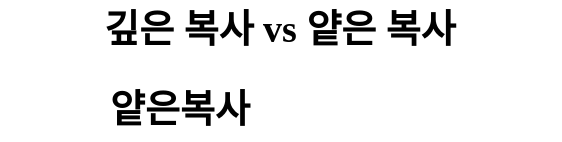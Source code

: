 <mxfile version="20.8.3" type="github" pages="4">
  <diagram id="XnPWyu72ihGpaVSUxvkg" name="페이지-1">
    <mxGraphModel dx="936" dy="502" grid="1" gridSize="10" guides="1" tooltips="1" connect="1" arrows="1" fold="1" page="1" pageScale="1" pageWidth="827" pageHeight="1169" math="0" shadow="0">
      <root>
        <mxCell id="0" />
        <mxCell id="1" parent="0" />
        <mxCell id="N-8J02xjS0bmuyAkLnBj-1" value="&lt;font face=&quot;Nanum Gothic&quot; data-font-src=&quot;https://fonts.googleapis.com/css?family=Nanum+Gothic&quot; style=&quot;font-size: 19px;&quot;&gt;&lt;b style=&quot;&quot;&gt;깊은 복사 vs 얕은 복사&lt;/b&gt;&lt;/font&gt;" style="text;html=1;strokeColor=none;fillColor=none;align=center;verticalAlign=middle;whiteSpace=wrap;rounded=0;" parent="1" vertex="1">
          <mxGeometry x="10" y="20" width="280" height="30" as="geometry" />
        </mxCell>
        <mxCell id="iFHaDSy6pZfwZREz0Ye--1" value="&lt;font face=&quot;Nanum Gothic&quot;&gt;&lt;span style=&quot;font-size: 19px;&quot;&gt;&lt;b&gt;얕은복사&lt;/b&gt;&lt;/span&gt;&lt;/font&gt;" style="text;html=1;strokeColor=none;fillColor=none;align=center;verticalAlign=middle;whiteSpace=wrap;rounded=0;" vertex="1" parent="1">
          <mxGeometry x="40" y="60" width="120" height="30" as="geometry" />
        </mxCell>
      </root>
    </mxGraphModel>
  </diagram>
  <diagram id="wkl7SyjMBUAmF5WAS8nd" name="페이지-4">
    <mxGraphModel dx="924" dy="437" grid="1" gridSize="10" guides="1" tooltips="1" connect="1" arrows="1" fold="1" page="1" pageScale="1" pageWidth="827" pageHeight="1169" math="0" shadow="0">
      <root>
        <mxCell id="0" />
        <mxCell id="1" parent="0" />
        <mxCell id="4g6dYmIlYwkJ-LZHyF78-1" value="" style="group" vertex="1" connectable="0" parent="1">
          <mxGeometry x="220" y="160" width="340" height="115" as="geometry" />
        </mxCell>
        <mxCell id="p2lqkwyoAzUmZg0lLn2F-1" value="&lt;font face=&quot;Montserrat&quot;&gt;a = 20&lt;/font&gt;" style="text;html=1;strokeColor=none;fillColor=none;align=center;verticalAlign=middle;whiteSpace=wrap;rounded=0;fontFamily=Courier New;fontSize=19;" vertex="1" parent="4g6dYmIlYwkJ-LZHyF78-1">
          <mxGeometry width="120" height="30" as="geometry" />
        </mxCell>
        <mxCell id="azwaJ01oJzretApHGDk--2" value="" style="triangle;whiteSpace=wrap;html=1;fontFamily=Montserrat;fontSource=https%3A%2F%2Ffonts.googleapis.com%2Fcss%3Ffamily%3DMontserrat;fontSize=19;rotation=-90;" vertex="1" parent="4g6dYmIlYwkJ-LZHyF78-1">
          <mxGeometry x="50" y="45" width="50" height="60" as="geometry" />
        </mxCell>
        <mxCell id="azwaJ01oJzretApHGDk--3" value="b" style="text;html=1;strokeColor=none;fillColor=none;align=center;verticalAlign=middle;whiteSpace=wrap;rounded=0;fontFamily=Montserrat;fontSource=https%3A%2F%2Ffonts.googleapis.com%2Fcss%3Ffamily%3DMontserrat;fontSize=19;" vertex="1" parent="4g6dYmIlYwkJ-LZHyF78-1">
          <mxGeometry x="65" y="70" width="20" height="30" as="geometry" />
        </mxCell>
        <mxCell id="azwaJ01oJzretApHGDk--4" value="&lt;font data-font-src=&quot;https://fonts.googleapis.com/css?family=Montserrat&quot; face=&quot;Montserrat&quot;&gt;10&lt;/font&gt;" style="rounded=0;whiteSpace=wrap;html=1;fontFamily=Tahoma;fontSize=19;" vertex="1" parent="4g6dYmIlYwkJ-LZHyF78-1">
          <mxGeometry x="220" y="55" width="120" height="60" as="geometry" />
        </mxCell>
        <mxCell id="azwaJ01oJzretApHGDk--1" value="" style="curved=1;endArrow=classic;html=1;rounded=0;fontFamily=Montserrat;fontSource=https%3A%2F%2Ffonts.googleapis.com%2Fcss%3Ffamily%3DMontserrat;fontSize=19;exitX=0.5;exitY=1;exitDx=0;exitDy=0;entryX=0;entryY=0.25;entryDx=0;entryDy=0;" edge="1" parent="4g6dYmIlYwkJ-LZHyF78-1" source="azwaJ01oJzretApHGDk--2" target="azwaJ01oJzretApHGDk--4">
          <mxGeometry width="50" height="50" relative="1" as="geometry">
            <mxPoint x="350" y="250" as="sourcePoint" />
            <mxPoint x="260" y="77.5" as="targetPoint" />
            <Array as="points">
              <mxPoint x="150" y="80" />
              <mxPoint x="190" y="40" />
            </Array>
          </mxGeometry>
        </mxCell>
        <mxCell id="jBj2n8Tc3Vk0lkbPYWaG-5" value="&lt;font data-font-src=&quot;https://fonts.googleapis.com/css?family=Montserrat&quot; face=&quot;Montserrat&quot;&gt;20&lt;/font&gt;" style="rounded=0;whiteSpace=wrap;html=1;fontFamily=Tahoma;fontSize=19;" vertex="1" parent="1">
          <mxGeometry x="440" y="310" width="120" height="60" as="geometry" />
        </mxCell>
        <mxCell id="jBj2n8Tc3Vk0lkbPYWaG-2" value="" style="triangle;whiteSpace=wrap;html=1;fontFamily=Montserrat;fontSource=https%3A%2F%2Ffonts.googleapis.com%2Fcss%3Ffamily%3DMontserrat;fontSize=19;rotation=-90;" vertex="1" parent="1">
          <mxGeometry x="275" y="300" width="50" height="60" as="geometry" />
        </mxCell>
        <mxCell id="jBj2n8Tc3Vk0lkbPYWaG-3" value="a" style="text;html=1;strokeColor=none;fillColor=none;align=center;verticalAlign=middle;whiteSpace=wrap;rounded=0;fontFamily=Montserrat;fontSource=https%3A%2F%2Ffonts.googleapis.com%2Fcss%3Ffamily%3DMontserrat;fontSize=19;" vertex="1" parent="1">
          <mxGeometry x="290" y="325" width="20" height="30" as="geometry" />
        </mxCell>
        <mxCell id="jBj2n8Tc3Vk0lkbPYWaG-7" value="" style="curved=1;endArrow=classic;html=1;rounded=0;fontFamily=Montserrat;fontSource=https%3A%2F%2Ffonts.googleapis.com%2Fcss%3Ffamily%3DMontserrat;fontSize=19;entryX=0;entryY=0.5;entryDx=0;entryDy=0;exitX=0.5;exitY=1;exitDx=0;exitDy=0;" edge="1" parent="1" source="jBj2n8Tc3Vk0lkbPYWaG-2" target="jBj2n8Tc3Vk0lkbPYWaG-5">
          <mxGeometry width="50" height="50" relative="1" as="geometry">
            <mxPoint x="390" y="280" as="sourcePoint" />
            <mxPoint x="440" y="230" as="targetPoint" />
            <Array as="points">
              <mxPoint x="360" y="340" />
              <mxPoint x="410" y="290" />
            </Array>
          </mxGeometry>
        </mxCell>
      </root>
    </mxGraphModel>
  </diagram>
  <diagram id="jBvq1EVULDa3MjQVNGeB" name="페이지-2">
    <mxGraphModel dx="924" dy="500" grid="1" gridSize="10" guides="1" tooltips="1" connect="1" arrows="1" fold="1" page="1" pageScale="1" pageWidth="827" pageHeight="1169" math="0" shadow="0">
      <root>
        <mxCell id="0" />
        <mxCell id="1" parent="0" />
        <mxCell id="n6UvDWFDMOntvo86LxyE-1" value="&lt;font data-font-src=&quot;https://fonts.googleapis.com/css?family=Montserrat&quot; face=&quot;Montserrat&quot;&gt;let b = a&lt;/font&gt;" style="text;html=1;strokeColor=none;fillColor=none;align=center;verticalAlign=middle;whiteSpace=wrap;rounded=0;fontFamily=Courier New;fontSize=19;" vertex="1" parent="1">
          <mxGeometry x="40" y="10" width="120" height="30" as="geometry" />
        </mxCell>
        <mxCell id="n6UvDWFDMOntvo86LxyE-8" value="" style="curved=1;endArrow=classic;html=1;rounded=0;fontFamily=Montserrat;fontSource=https%3A%2F%2Ffonts.googleapis.com%2Fcss%3Ffamily%3DMontserrat;fontSize=19;exitX=0.5;exitY=1;exitDx=0;exitDy=0;entryX=0;entryY=0.25;entryDx=0;entryDy=0;" edge="1" parent="1" source="n6UvDWFDMOntvo86LxyE-5" target="n6UvDWFDMOntvo86LxyE-2">
          <mxGeometry width="50" height="50" relative="1" as="geometry">
            <mxPoint x="390" y="270" as="sourcePoint" />
            <mxPoint x="300" y="97.5" as="targetPoint" />
            <Array as="points">
              <mxPoint x="190" y="100" />
              <mxPoint x="230" y="60" />
            </Array>
          </mxGeometry>
        </mxCell>
        <mxCell id="n6UvDWFDMOntvo86LxyE-5" value="" style="triangle;whiteSpace=wrap;html=1;fontFamily=Montserrat;fontSource=https%3A%2F%2Ffonts.googleapis.com%2Fcss%3Ffamily%3DMontserrat;fontSize=19;rotation=-90;" vertex="1" parent="1">
          <mxGeometry x="90" y="65" width="50" height="60" as="geometry" />
        </mxCell>
        <mxCell id="n6UvDWFDMOntvo86LxyE-6" value="a" style="text;html=1;strokeColor=none;fillColor=none;align=center;verticalAlign=middle;whiteSpace=wrap;rounded=0;fontFamily=Montserrat;fontSource=https%3A%2F%2Ffonts.googleapis.com%2Fcss%3Ffamily%3DMontserrat;fontSize=19;" vertex="1" parent="1">
          <mxGeometry x="105" y="90" width="20" height="30" as="geometry" />
        </mxCell>
        <mxCell id="n6UvDWFDMOntvo86LxyE-2" value="&lt;font data-font-src=&quot;https://fonts.googleapis.com/css?family=Montserrat&quot; face=&quot;Montserrat&quot;&gt;10&lt;/font&gt;" style="rounded=0;whiteSpace=wrap;html=1;fontFamily=Tahoma;fontSize=19;" vertex="1" parent="1">
          <mxGeometry x="260" y="75" width="120" height="60" as="geometry" />
        </mxCell>
      </root>
    </mxGraphModel>
  </diagram>
  <diagram id="XC14bcKqNfbSgZ3ZbELD" name="페이지-3">
    <mxGraphModel dx="924" dy="500" grid="1" gridSize="10" guides="1" tooltips="1" connect="1" arrows="1" fold="1" page="1" pageScale="1" pageWidth="827" pageHeight="1169" math="0" shadow="0">
      <root>
        <mxCell id="0" />
        <mxCell id="1" parent="0" />
        <mxCell id="67aPBEpHnqOImYeWy9Ob-1" value="&lt;font face=&quot;Montserrat&quot;&gt;a = 20&lt;/font&gt;" style="text;html=1;strokeColor=none;fillColor=none;align=center;verticalAlign=middle;whiteSpace=wrap;rounded=0;fontFamily=Courier New;fontSize=19;" vertex="1" parent="1">
          <mxGeometry x="40" y="50" width="120" height="30" as="geometry" />
        </mxCell>
      </root>
    </mxGraphModel>
  </diagram>
</mxfile>
